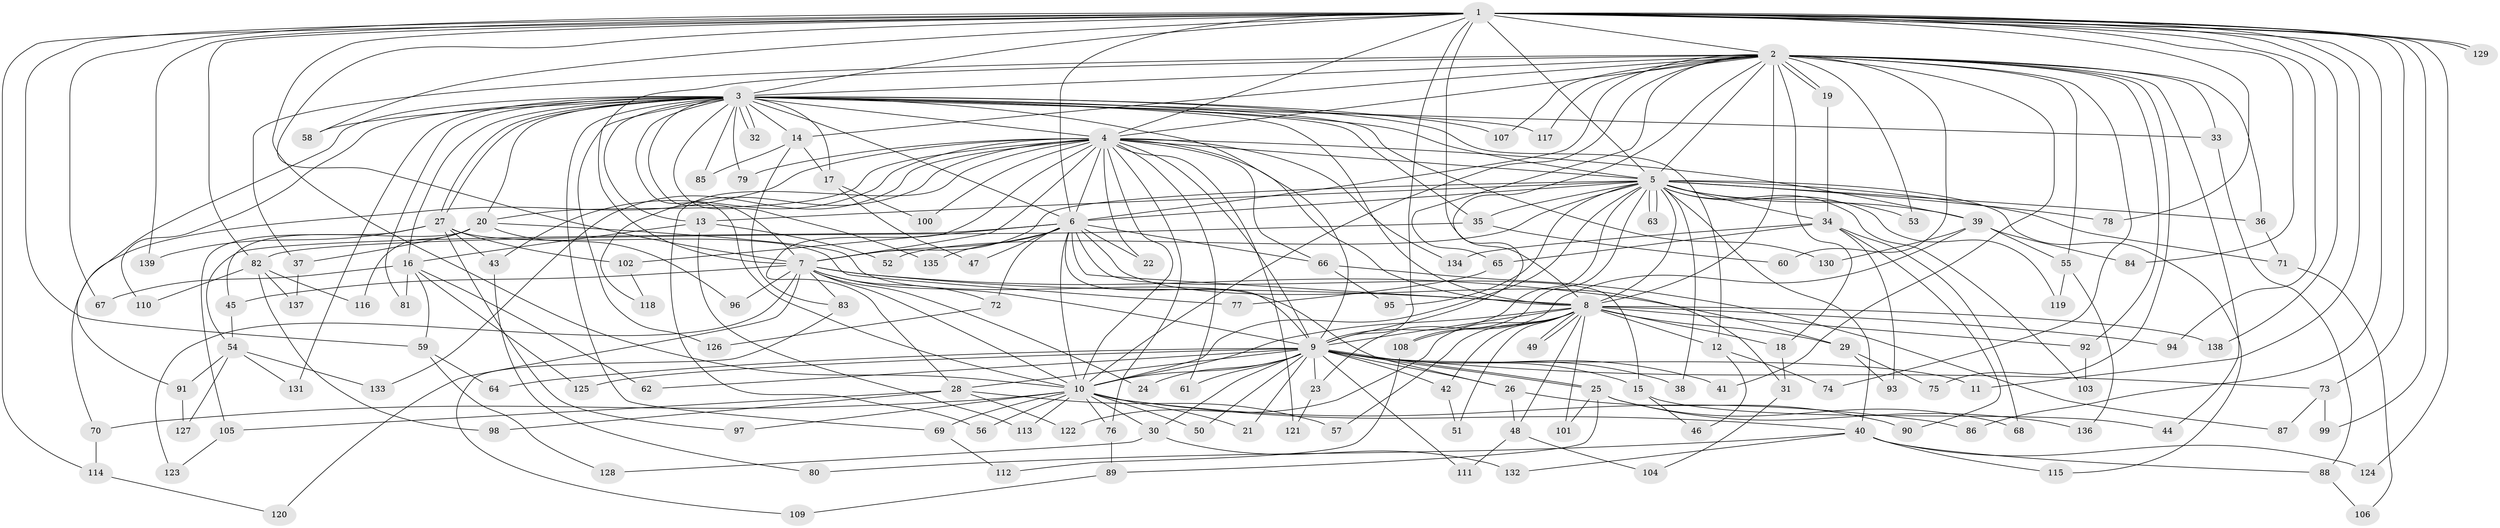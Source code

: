 // Generated by graph-tools (version 1.1) at 2025/46/03/09/25 04:46:12]
// undirected, 139 vertices, 303 edges
graph export_dot {
graph [start="1"]
  node [color=gray90,style=filled];
  1;
  2;
  3;
  4;
  5;
  6;
  7;
  8;
  9;
  10;
  11;
  12;
  13;
  14;
  15;
  16;
  17;
  18;
  19;
  20;
  21;
  22;
  23;
  24;
  25;
  26;
  27;
  28;
  29;
  30;
  31;
  32;
  33;
  34;
  35;
  36;
  37;
  38;
  39;
  40;
  41;
  42;
  43;
  44;
  45;
  46;
  47;
  48;
  49;
  50;
  51;
  52;
  53;
  54;
  55;
  56;
  57;
  58;
  59;
  60;
  61;
  62;
  63;
  64;
  65;
  66;
  67;
  68;
  69;
  70;
  71;
  72;
  73;
  74;
  75;
  76;
  77;
  78;
  79;
  80;
  81;
  82;
  83;
  84;
  85;
  86;
  87;
  88;
  89;
  90;
  91;
  92;
  93;
  94;
  95;
  96;
  97;
  98;
  99;
  100;
  101;
  102;
  103;
  104;
  105;
  106;
  107;
  108;
  109;
  110;
  111;
  112;
  113;
  114;
  115;
  116;
  117;
  118;
  119;
  120;
  121;
  122;
  123;
  124;
  125;
  126;
  127;
  128;
  129;
  130;
  131;
  132;
  133;
  134;
  135;
  136;
  137;
  138;
  139;
  1 -- 2;
  1 -- 3;
  1 -- 4;
  1 -- 5;
  1 -- 6;
  1 -- 7;
  1 -- 8;
  1 -- 9;
  1 -- 10;
  1 -- 11;
  1 -- 58;
  1 -- 59;
  1 -- 67;
  1 -- 73;
  1 -- 78;
  1 -- 82;
  1 -- 84;
  1 -- 86;
  1 -- 94;
  1 -- 99;
  1 -- 114;
  1 -- 124;
  1 -- 129;
  1 -- 129;
  1 -- 138;
  1 -- 139;
  2 -- 3;
  2 -- 4;
  2 -- 5;
  2 -- 6;
  2 -- 7;
  2 -- 8;
  2 -- 9;
  2 -- 10;
  2 -- 14;
  2 -- 18;
  2 -- 19;
  2 -- 19;
  2 -- 33;
  2 -- 36;
  2 -- 37;
  2 -- 41;
  2 -- 44;
  2 -- 53;
  2 -- 55;
  2 -- 60;
  2 -- 65;
  2 -- 74;
  2 -- 75;
  2 -- 92;
  2 -- 107;
  2 -- 117;
  3 -- 4;
  3 -- 5;
  3 -- 6;
  3 -- 7;
  3 -- 8;
  3 -- 9;
  3 -- 10;
  3 -- 12;
  3 -- 13;
  3 -- 14;
  3 -- 16;
  3 -- 17;
  3 -- 20;
  3 -- 27;
  3 -- 27;
  3 -- 32;
  3 -- 32;
  3 -- 33;
  3 -- 35;
  3 -- 58;
  3 -- 69;
  3 -- 79;
  3 -- 81;
  3 -- 85;
  3 -- 91;
  3 -- 107;
  3 -- 110;
  3 -- 117;
  3 -- 126;
  3 -- 130;
  3 -- 131;
  3 -- 135;
  4 -- 5;
  4 -- 6;
  4 -- 7;
  4 -- 8;
  4 -- 9;
  4 -- 10;
  4 -- 20;
  4 -- 22;
  4 -- 28;
  4 -- 39;
  4 -- 43;
  4 -- 56;
  4 -- 61;
  4 -- 66;
  4 -- 70;
  4 -- 76;
  4 -- 79;
  4 -- 100;
  4 -- 118;
  4 -- 121;
  4 -- 133;
  4 -- 134;
  5 -- 6;
  5 -- 7;
  5 -- 8;
  5 -- 9;
  5 -- 10;
  5 -- 13;
  5 -- 23;
  5 -- 34;
  5 -- 35;
  5 -- 36;
  5 -- 38;
  5 -- 39;
  5 -- 40;
  5 -- 52;
  5 -- 53;
  5 -- 63;
  5 -- 63;
  5 -- 71;
  5 -- 78;
  5 -- 95;
  5 -- 103;
  5 -- 115;
  5 -- 119;
  6 -- 7;
  6 -- 8;
  6 -- 9;
  6 -- 10;
  6 -- 15;
  6 -- 22;
  6 -- 31;
  6 -- 47;
  6 -- 54;
  6 -- 66;
  6 -- 72;
  6 -- 102;
  6 -- 135;
  7 -- 8;
  7 -- 9;
  7 -- 10;
  7 -- 24;
  7 -- 29;
  7 -- 45;
  7 -- 72;
  7 -- 83;
  7 -- 96;
  7 -- 120;
  7 -- 123;
  8 -- 9;
  8 -- 10;
  8 -- 12;
  8 -- 18;
  8 -- 29;
  8 -- 42;
  8 -- 48;
  8 -- 49;
  8 -- 49;
  8 -- 51;
  8 -- 57;
  8 -- 92;
  8 -- 94;
  8 -- 101;
  8 -- 108;
  8 -- 122;
  8 -- 138;
  9 -- 10;
  9 -- 11;
  9 -- 15;
  9 -- 21;
  9 -- 23;
  9 -- 24;
  9 -- 25;
  9 -- 25;
  9 -- 26;
  9 -- 28;
  9 -- 30;
  9 -- 38;
  9 -- 41;
  9 -- 42;
  9 -- 50;
  9 -- 61;
  9 -- 62;
  9 -- 64;
  9 -- 73;
  9 -- 111;
  9 -- 125;
  10 -- 21;
  10 -- 30;
  10 -- 40;
  10 -- 50;
  10 -- 56;
  10 -- 69;
  10 -- 70;
  10 -- 76;
  10 -- 86;
  10 -- 97;
  10 -- 113;
  12 -- 46;
  12 -- 74;
  13 -- 16;
  13 -- 52;
  13 -- 113;
  14 -- 17;
  14 -- 83;
  14 -- 85;
  15 -- 44;
  15 -- 46;
  16 -- 59;
  16 -- 62;
  16 -- 67;
  16 -- 81;
  16 -- 125;
  17 -- 47;
  17 -- 100;
  18 -- 31;
  19 -- 34;
  20 -- 26;
  20 -- 37;
  20 -- 45;
  20 -- 96;
  20 -- 116;
  23 -- 121;
  25 -- 68;
  25 -- 89;
  25 -- 101;
  25 -- 136;
  26 -- 48;
  26 -- 90;
  27 -- 43;
  27 -- 77;
  27 -- 97;
  27 -- 102;
  27 -- 105;
  27 -- 139;
  28 -- 57;
  28 -- 98;
  28 -- 105;
  28 -- 122;
  29 -- 75;
  29 -- 93;
  30 -- 128;
  30 -- 132;
  31 -- 104;
  33 -- 88;
  34 -- 65;
  34 -- 68;
  34 -- 90;
  34 -- 93;
  34 -- 134;
  35 -- 60;
  35 -- 82;
  36 -- 71;
  37 -- 137;
  39 -- 55;
  39 -- 84;
  39 -- 108;
  39 -- 130;
  40 -- 80;
  40 -- 88;
  40 -- 115;
  40 -- 124;
  40 -- 132;
  42 -- 51;
  43 -- 80;
  45 -- 54;
  48 -- 104;
  48 -- 111;
  54 -- 91;
  54 -- 127;
  54 -- 131;
  54 -- 133;
  55 -- 119;
  55 -- 136;
  59 -- 64;
  59 -- 128;
  65 -- 77;
  66 -- 87;
  66 -- 95;
  69 -- 112;
  70 -- 114;
  71 -- 106;
  72 -- 126;
  73 -- 87;
  73 -- 99;
  76 -- 89;
  82 -- 98;
  82 -- 110;
  82 -- 116;
  82 -- 137;
  83 -- 109;
  88 -- 106;
  89 -- 109;
  91 -- 127;
  92 -- 103;
  102 -- 118;
  105 -- 123;
  108 -- 112;
  114 -- 120;
}
